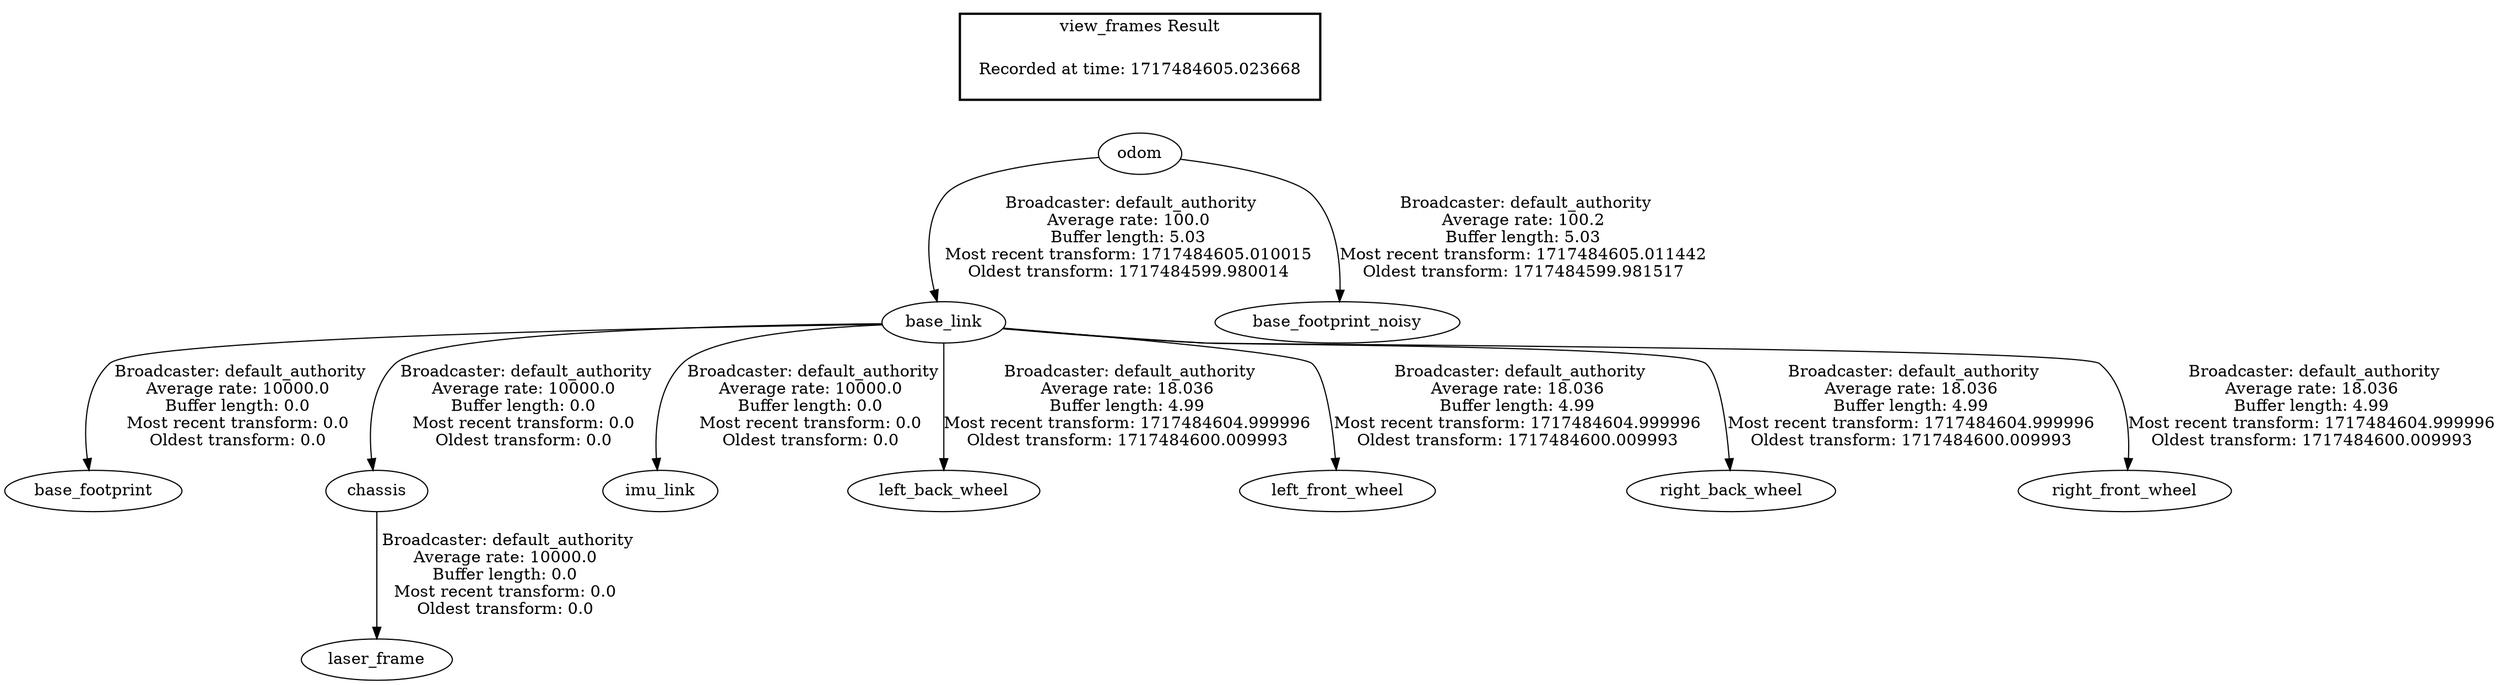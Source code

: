 digraph G {
"odom" -> "base_link"[label=" Broadcaster: default_authority\nAverage rate: 100.0\nBuffer length: 5.03\nMost recent transform: 1717484605.010015\nOldest transform: 1717484599.980014\n"];
"base_link" -> "base_footprint"[label=" Broadcaster: default_authority\nAverage rate: 10000.0\nBuffer length: 0.0\nMost recent transform: 0.0\nOldest transform: 0.0\n"];
"base_link" -> "chassis"[label=" Broadcaster: default_authority\nAverage rate: 10000.0\nBuffer length: 0.0\nMost recent transform: 0.0\nOldest transform: 0.0\n"];
"base_link" -> "imu_link"[label=" Broadcaster: default_authority\nAverage rate: 10000.0\nBuffer length: 0.0\nMost recent transform: 0.0\nOldest transform: 0.0\n"];
"chassis" -> "laser_frame"[label=" Broadcaster: default_authority\nAverage rate: 10000.0\nBuffer length: 0.0\nMost recent transform: 0.0\nOldest transform: 0.0\n"];
"odom" -> "base_footprint_noisy"[label=" Broadcaster: default_authority\nAverage rate: 100.2\nBuffer length: 5.03\nMost recent transform: 1717484605.011442\nOldest transform: 1717484599.981517\n"];
"base_link" -> "left_back_wheel"[label=" Broadcaster: default_authority\nAverage rate: 18.036\nBuffer length: 4.99\nMost recent transform: 1717484604.999996\nOldest transform: 1717484600.009993\n"];
"base_link" -> "left_front_wheel"[label=" Broadcaster: default_authority\nAverage rate: 18.036\nBuffer length: 4.99\nMost recent transform: 1717484604.999996\nOldest transform: 1717484600.009993\n"];
"base_link" -> "right_back_wheel"[label=" Broadcaster: default_authority\nAverage rate: 18.036\nBuffer length: 4.99\nMost recent transform: 1717484604.999996\nOldest transform: 1717484600.009993\n"];
"base_link" -> "right_front_wheel"[label=" Broadcaster: default_authority\nAverage rate: 18.036\nBuffer length: 4.99\nMost recent transform: 1717484604.999996\nOldest transform: 1717484600.009993\n"];
edge [style=invis];
 subgraph cluster_legend { style=bold; color=black; label ="view_frames Result";
"Recorded at time: 1717484605.023668"[ shape=plaintext ] ;
}->"odom";
}